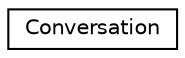digraph "Graphical Class Hierarchy"
{
  edge [fontname="Helvetica",fontsize="10",labelfontname="Helvetica",labelfontsize="10"];
  node [fontname="Helvetica",fontsize="10",shape=record];
  rankdir="LR";
  Node1 [label="Conversation",height=0.2,width=0.4,color="black", fillcolor="white", style="filled",URL="$classConversation.html"];
}

